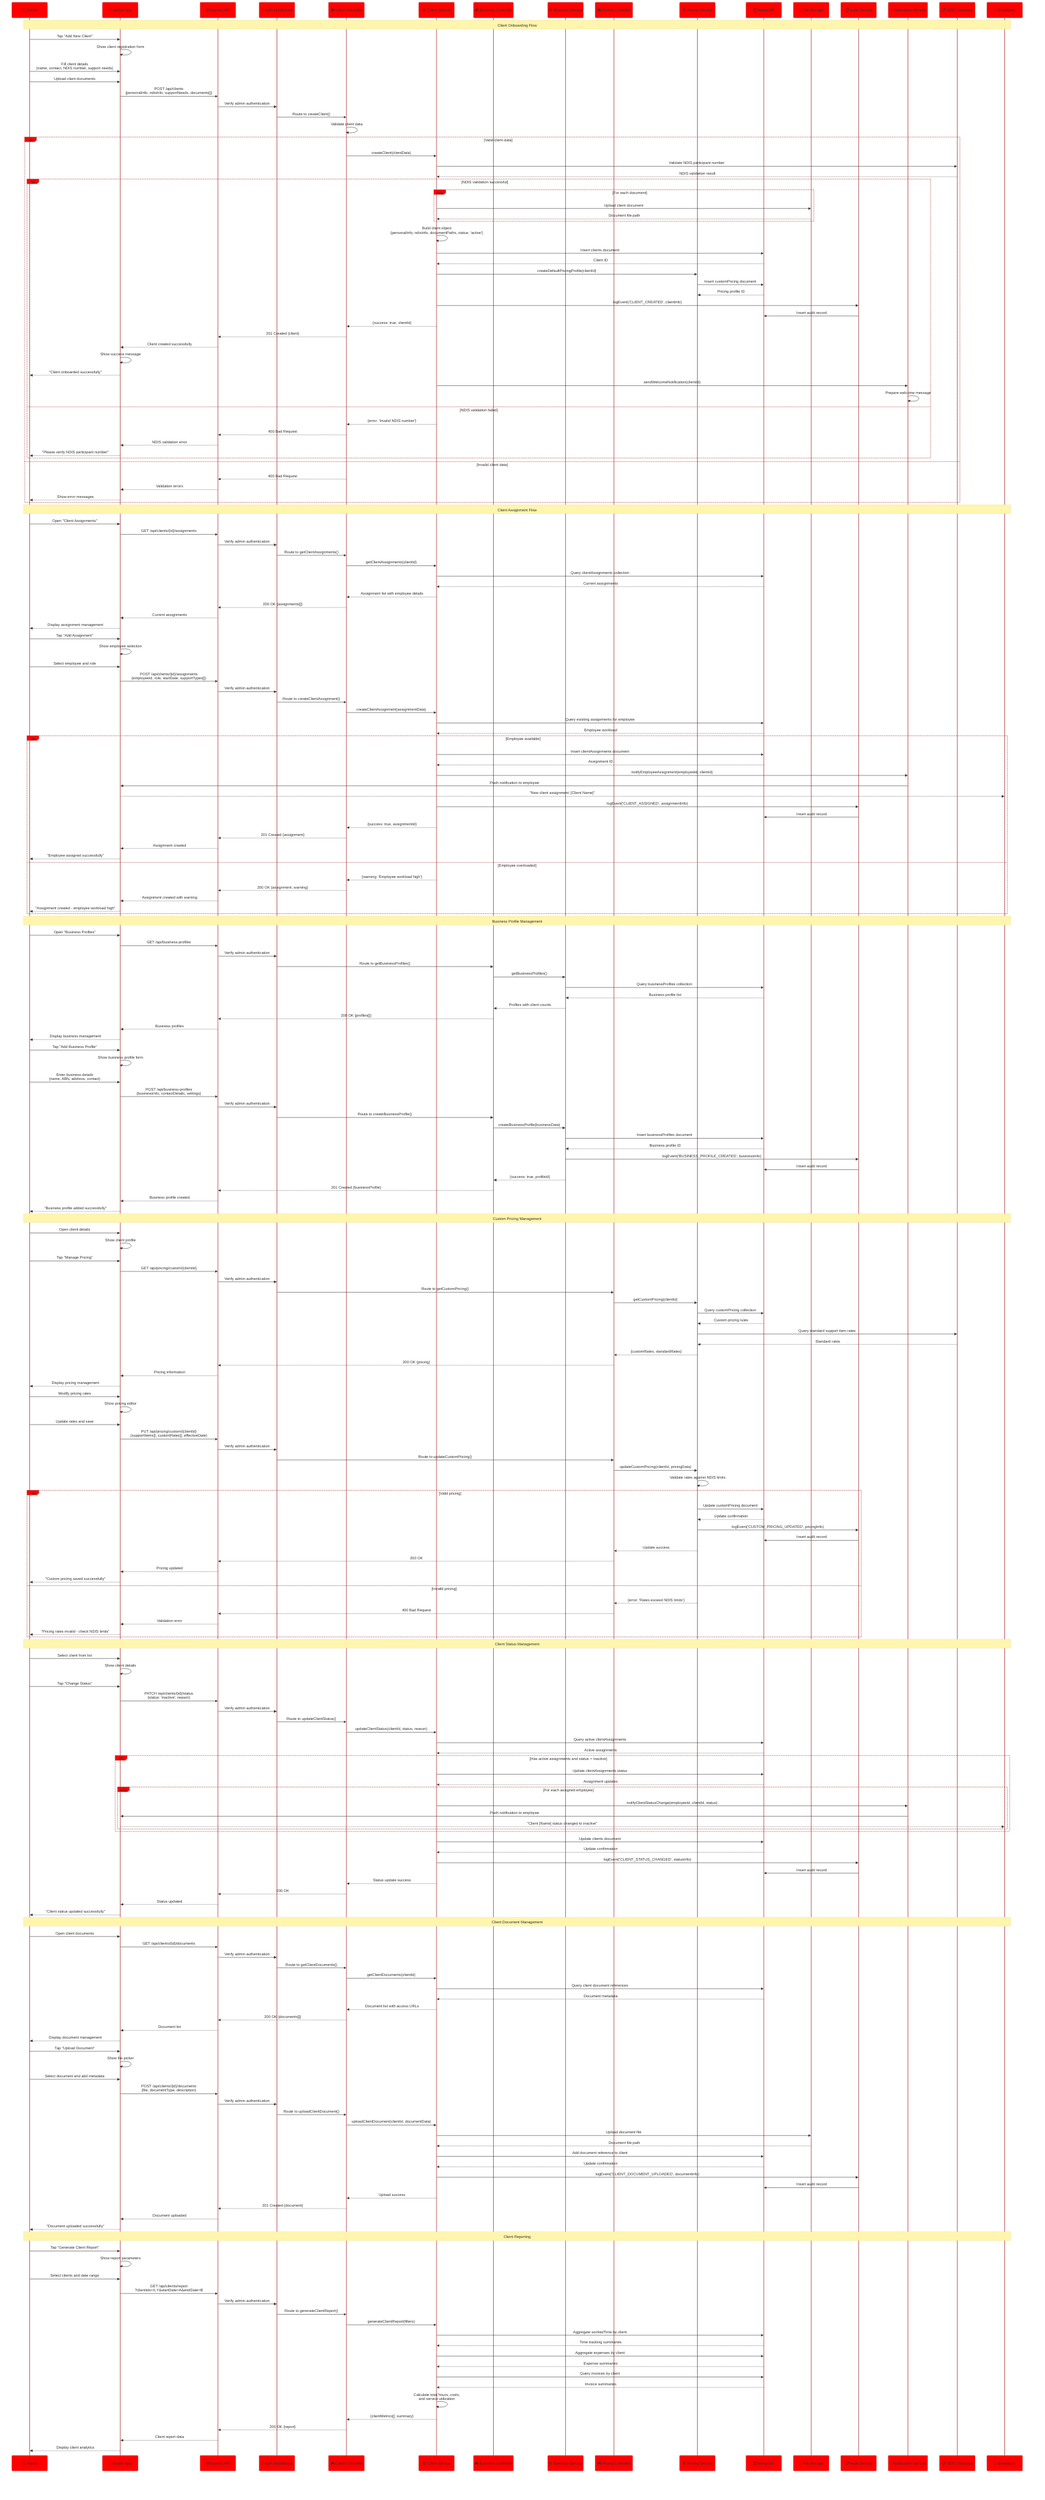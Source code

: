 %%{init: {'theme':'base', 'themeVariables': { 'primaryColor': '#ff0000'}}}%%
%% Client Management Sequence Diagram - Invoice Management System
%% Created: 2025-01-19
%% Shows the client onboarding and management flow

sequenceDiagram
    participant Admin as 👨‍💼 Admin
    participant Mobile as 📱 Mobile App
    participant API as 🌐 Express API
    participant AuthMW as 🔐 Auth Middleware
    participant ClientController as 🎮 Client Controller
    participant ClientService as ⚙️ Client Service
    participant BusinessController as 🎮 Business Controller
    participant BusinessService as ⚙️ Business Service
    participant PricingController as 🎮 Pricing Controller
    participant PricingService as ⚙️ Pricing Service
    participant MongoDB as 🗄️ MongoDB
    participant FileStorage as 📁 File Storage
    participant AuditService as 📋 Audit Service
    participant NotificationService as 🔔 Notification Service
    participant NDIS as 📋 NDIS Database
    participant Employee as 👤 Employee

    Note over Admin, Employee: Client Onboarding Flow
    
    %% Admin adds new client
    Admin->>Mobile: Tap "Add New Client"
    Mobile->>Mobile: Show client registration form
    Admin->>Mobile: Fill client details<br/>(name, contact, NDIS number, support needs)
    Admin->>Mobile: Upload client documents
    
    Mobile->>API: POST /api/clients<br/>{personalInfo, ndisInfo, supportNeeds, documents[]}
    
    API->>AuthMW: Verify admin authentication
    AuthMW->>ClientController: Route to createClient()
    
    ClientController->>ClientController: Validate client data
    
    alt Valid client data
        ClientController->>ClientService: createClient(clientData)
        
        %% Verify NDIS information
        ClientService->>NDIS: Validate NDIS participant number
        NDIS-->>ClientService: NDIS validation result
        
        alt NDIS validation successful
            %% Upload client documents
            loop For each document
                ClientService->>FileStorage: Upload client document
                FileStorage-->>ClientService: Document file path
            end
            
            %% Create client record
            ClientService->>ClientService: Build client object<br/>{personalInfo, ndisInfo, documentPaths, status: 'active'}
            
            ClientService->>MongoDB: Insert clients document
            MongoDB-->>ClientService: Client ID
            
            %% Create default pricing profile
            ClientService->>PricingService: createDefaultPricingProfile(clientId)
            PricingService->>MongoDB: Insert customPricing document
            MongoDB-->>PricingService: Pricing profile ID
            
            %% Log audit trail
            ClientService->>AuditService: logEvent('CLIENT_CREATED', clientInfo)
            AuditService->>MongoDB: Insert audit record
            
            ClientService-->>ClientController: {success: true, clientId}
            ClientController-->>API: 201 Created {client}
            API-->>Mobile: Client created successfully
            
            Mobile->>Mobile: Show success message
            Mobile-->>Admin: "Client onboarded successfully"
            
            %% Send welcome notification
            ClientService->>NotificationService: sendWelcomeNotification(clientId)
            NotificationService->>NotificationService: Prepare welcome message
            
        else NDIS validation failed
            ClientService-->>ClientController: {error: 'Invalid NDIS number'}
            ClientController-->>API: 400 Bad Request
            API-->>Mobile: NDIS validation error
            Mobile-->>Admin: "Please verify NDIS participant number"
        end
        
    else Invalid client data
        ClientController-->>API: 400 Bad Request
        API-->>Mobile: Validation errors
        Mobile-->>Admin: Show error messages
    end
    
    Note over Admin, Employee: Client Assignment Flow
    
    %% Admin assigns employee to client
    Admin->>Mobile: Open "Client Assignments"
    Mobile->>API: GET /api/clients/{id}/assignments
    
    API->>AuthMW: Verify admin authentication
    AuthMW->>ClientController: Route to getClientAssignments()
    
    ClientController->>ClientService: getClientAssignments(clientId)
    ClientService->>MongoDB: Query clientAssignments collection
    MongoDB-->>ClientService: Current assignments
    
    ClientService-->>ClientController: Assignment list with employee details
    ClientController-->>API: 200 OK {assignments[]}
    API-->>Mobile: Current assignments
    Mobile-->>Admin: Display assignment management
    
    %% Add new assignment
    Admin->>Mobile: Tap "Add Assignment"
    Mobile->>Mobile: Show employee selection
    Admin->>Mobile: Select employee and role
    
    Mobile->>API: POST /api/clients/{id}/assignments<br/>{employeeId, role, startDate, supportTypes[]}
    
    API->>AuthMW: Verify admin authentication
    AuthMW->>ClientController: Route to createClientAssignment()
    
    ClientController->>ClientService: createClientAssignment(assignmentData)
    
    %% Check employee availability
    ClientService->>MongoDB: Query existing assignments for employee
    MongoDB-->>ClientService: Employee workload
    
    alt Employee available
        ClientService->>MongoDB: Insert clientAssignments document
        MongoDB-->>ClientService: Assignment ID
        
        %% Notify employee
        ClientService->>NotificationService: notifyEmployeeAssignment(employeeId, clientId)
        NotificationService->>Mobile: Push notification to employee
        Mobile-->>Employee: "New client assignment: [Client Name]"
        
        %% Log assignment
        ClientService->>AuditService: logEvent('CLIENT_ASSIGNED', assignmentInfo)
        AuditService->>MongoDB: Insert audit record
        
        ClientService-->>ClientController: {success: true, assignmentId}
        ClientController-->>API: 201 Created {assignment}
        API-->>Mobile: Assignment created
        Mobile-->>Admin: "Employee assigned successfully"
        
    else Employee overloaded
        ClientService-->>ClientController: {warning: 'Employee workload high'}
        ClientController-->>API: 200 OK {assignment, warning}
        API-->>Mobile: Assignment created with warning
        Mobile-->>Admin: "Assignment created - employee workload high"
    end
    
    Note over Admin, Employee: Business Profile Management
    
    %% Admin manages business profiles
    Admin->>Mobile: Open "Business Profiles"
    Mobile->>API: GET /api/business-profiles
    
    API->>AuthMW: Verify admin authentication
    AuthMW->>BusinessController: Route to getBusinessProfiles()
    
    BusinessController->>BusinessService: getBusinessProfiles()
    BusinessService->>MongoDB: Query businessProfiles collection
    MongoDB-->>BusinessService: Business profile list
    
    BusinessService-->>BusinessController: Profiles with client counts
    BusinessController-->>API: 200 OK {profiles[]}
    API-->>Mobile: Business profiles
    Mobile-->>Admin: Display business management
    
    %% Create new business profile
    Admin->>Mobile: Tap "Add Business Profile"
    Mobile->>Mobile: Show business profile form
    Admin->>Mobile: Enter business details<br/>(name, ABN, address, contact)
    
    Mobile->>API: POST /api/business-profiles<br/>{businessInfo, contactDetails, settings}
    
    API->>AuthMW: Verify admin authentication
    AuthMW->>BusinessController: Route to createBusinessProfile()
    
    BusinessController->>BusinessService: createBusinessProfile(businessData)
    
    BusinessService->>MongoDB: Insert businessProfiles document
    MongoDB-->>BusinessService: Business profile ID
    
    %% Log business creation
    BusinessService->>AuditService: logEvent('BUSINESS_PROFILE_CREATED', businessInfo)
    AuditService->>MongoDB: Insert audit record
    
    BusinessService-->>BusinessController: {success: true, profileId}
    BusinessController-->>API: 201 Created {businessProfile}
    API-->>Mobile: Business profile created
    Mobile-->>Admin: "Business profile added successfully"
    
    Note over Admin, Employee: Custom Pricing Management
    
    %% Admin sets custom pricing for client
    Admin->>Mobile: Open client details
    Mobile->>Mobile: Show client profile
    Admin->>Mobile: Tap "Manage Pricing"
    
    Mobile->>API: GET /api/pricing/custom/{clientId}
    
    API->>AuthMW: Verify admin authentication
    AuthMW->>PricingController: Route to getCustomPricing()
    
    PricingController->>PricingService: getCustomPricing(clientId)
    PricingService->>MongoDB: Query customPricing collection
    MongoDB-->>PricingService: Custom pricing rules
    
    %% Get standard NDIS rates for comparison
    PricingService->>NDIS: Query standard support item rates
    NDIS-->>PricingService: Standard rates
    
    PricingService-->>PricingController: {customRates, standardRates}
    PricingController-->>API: 200 OK {pricing}
    API-->>Mobile: Pricing information
    Mobile-->>Admin: Display pricing management
    
    %% Update custom pricing
    Admin->>Mobile: Modify pricing rates
    Mobile->>Mobile: Show pricing editor
    Admin->>Mobile: Update rates and save
    
    Mobile->>API: PUT /api/pricing/custom/{clientId}<br/>{supportItems[], customRates[], effectiveDate}
    
    API->>AuthMW: Verify admin authentication
    AuthMW->>PricingController: Route to updateCustomPricing()
    
    PricingController->>PricingService: updateCustomPricing(clientId, pricingData)
    
    %% Validate pricing rules
    PricingService->>PricingService: Validate rates against NDIS limits
    
    alt Valid pricing
        PricingService->>MongoDB: Update customPricing document
        MongoDB-->>PricingService: Update confirmation
        
        %% Log pricing change
        PricingService->>AuditService: logEvent('CUSTOM_PRICING_UPDATED', pricingInfo)
        AuditService->>MongoDB: Insert audit record
        
        PricingService-->>PricingController: Update success
        PricingController-->>API: 200 OK
        API-->>Mobile: Pricing updated
        Mobile-->>Admin: "Custom pricing saved successfully"
        
    else Invalid pricing
        PricingService-->>PricingController: {error: 'Rates exceed NDIS limits'}
        PricingController-->>API: 400 Bad Request
        API-->>Mobile: Validation error
        Mobile-->>Admin: "Pricing rates invalid - check NDIS limits"
    end
    
    Note over Admin, Employee: Client Status Management
    
    %% Admin updates client status
    Admin->>Mobile: Select client from list
    Mobile->>Mobile: Show client details
    Admin->>Mobile: Tap "Change Status"
    
    Mobile->>API: PATCH /api/clients/{id}/status<br/>{status: 'inactive', reason}
    
    API->>AuthMW: Verify admin authentication
    AuthMW->>ClientController: Route to updateClientStatus()
    
    ClientController->>ClientService: updateClientStatus(clientId, status, reason)
    
    %% Check for active assignments
    ClientService->>MongoDB: Query active clientAssignments
    MongoDB-->>ClientService: Active assignments
    
    alt Has active assignments and status = inactive
        %% Deactivate assignments
        ClientService->>MongoDB: Update clientAssignments status
        MongoDB-->>ClientService: Assignment updates
        
        %% Notify affected employees
        loop For each assigned employee
            ClientService->>NotificationService: notifyClientStatusChange(employeeId, clientId, status)
            NotificationService->>Mobile: Push notification to employee
            Mobile-->>Employee: "Client [Name] status changed to inactive"
        end
    end
    
    %% Update client status
    ClientService->>MongoDB: Update clients document
    MongoDB-->>ClientService: Update confirmation
    
    %% Log status change
    ClientService->>AuditService: logEvent('CLIENT_STATUS_CHANGED', statusInfo)
    AuditService->>MongoDB: Insert audit record
    
    ClientService-->>ClientController: Status update success
    ClientController-->>API: 200 OK
    API-->>Mobile: Status updated
    Mobile-->>Admin: "Client status updated successfully"
    
    Note over Admin, Employee: Client Document Management
    
    %% Admin manages client documents
    Admin->>Mobile: Open client documents
    Mobile->>API: GET /api/clients/{id}/documents
    
    API->>AuthMW: Verify admin authentication
    AuthMW->>ClientController: Route to getClientDocuments()
    
    ClientController->>ClientService: getClientDocuments(clientId)
    ClientService->>MongoDB: Query client document references
    MongoDB-->>ClientService: Document metadata
    
    ClientService-->>ClientController: Document list with access URLs
    ClientController-->>API: 200 OK {documents[]}
    API-->>Mobile: Document list
    Mobile-->>Admin: Display document management
    
    %% Upload new document
    Admin->>Mobile: Tap "Upload Document"
    Mobile->>Mobile: Show file picker
    Admin->>Mobile: Select document and add metadata
    
    Mobile->>API: POST /api/clients/{id}/documents<br/>{file, documentType, description}
    
    API->>AuthMW: Verify admin authentication
    AuthMW->>ClientController: Route to uploadClientDocument()
    
    ClientController->>ClientService: uploadClientDocument(clientId, documentData)
    
    %% Upload file
    ClientService->>FileStorage: Upload document file
    FileStorage-->>ClientService: Document file path
    
    %% Update client record
    ClientService->>MongoDB: Add document reference to client
    MongoDB-->>ClientService: Update confirmation
    
    %% Log document upload
    ClientService->>AuditService: logEvent('CLIENT_DOCUMENT_UPLOADED', documentInfo)
    AuditService->>MongoDB: Insert audit record
    
    ClientService-->>ClientController: Upload success
    ClientController-->>API: 201 Created {document}
    API-->>Mobile: Document uploaded
    Mobile-->>Admin: "Document uploaded successfully"
    
    Note over Admin, Employee: Client Reporting
    
    %% Generate client activity report
    Admin->>Mobile: Tap "Generate Client Report"
    Mobile->>Mobile: Show report parameters
    Admin->>Mobile: Select clients and date range
    
    Mobile->>API: GET /api/clients/report<br/>?clientIds=X,Y&startDate=A&endDate=B
    
    API->>AuthMW: Verify admin authentication
    AuthMW->>ClientController: Route to generateClientReport()
    
    ClientController->>ClientService: generateClientReport(filters)
    
    %% Aggregate client data
    ClientService->>MongoDB: Aggregate workedTime by client
    MongoDB-->>ClientService: Time tracking summaries
    
    ClientService->>MongoDB: Aggregate expenses by client
    MongoDB-->>ClientService: Expense summaries
    
    ClientService->>MongoDB: Query invoices by client
    MongoDB-->>ClientService: Invoice summaries
    
    %% Calculate client metrics
    ClientService->>ClientService: Calculate total hours, costs,<br/>and service utilization
    
    ClientService-->>ClientController: {clientMetrics[], summary}
    ClientController-->>API: 200 OK {report}
    API-->>Mobile: Client report data
    Mobile-->>Admin: Display client analytics